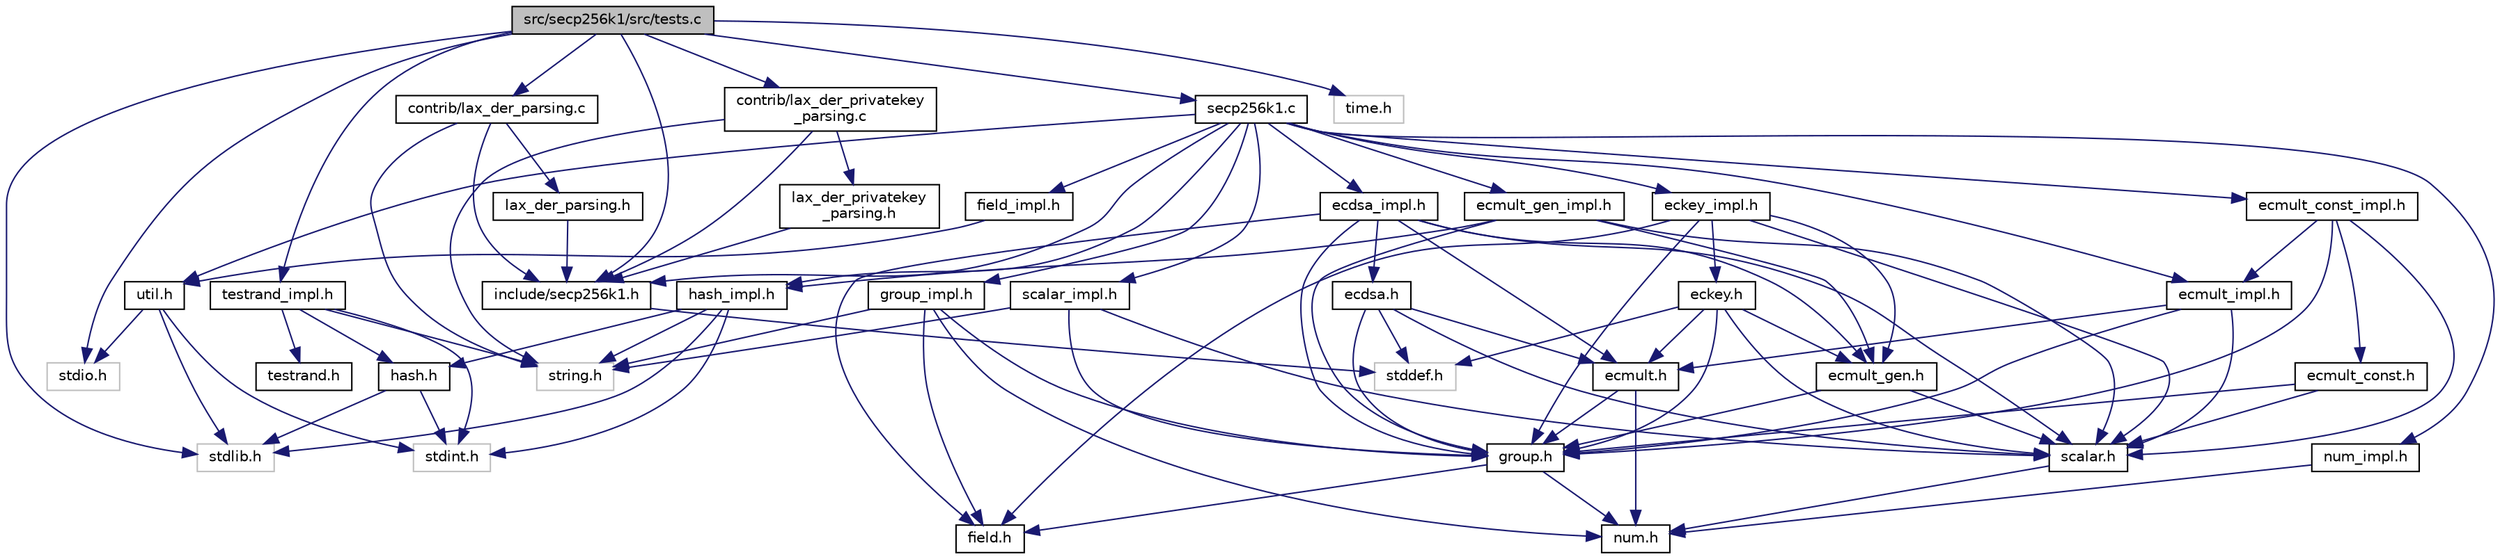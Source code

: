 digraph "src/secp256k1/src/tests.c"
{
  edge [fontname="Helvetica",fontsize="10",labelfontname="Helvetica",labelfontsize="10"];
  node [fontname="Helvetica",fontsize="10",shape=record];
  Node0 [label="src/secp256k1/src/tests.c",height=0.2,width=0.4,color="black", fillcolor="grey75", style="filled", fontcolor="black"];
  Node0 -> Node1 [color="midnightblue",fontsize="10",style="solid",fontname="Helvetica"];
  Node1 [label="stdio.h",height=0.2,width=0.4,color="grey75", fillcolor="white", style="filled"];
  Node0 -> Node2 [color="midnightblue",fontsize="10",style="solid",fontname="Helvetica"];
  Node2 [label="stdlib.h",height=0.2,width=0.4,color="grey75", fillcolor="white", style="filled"];
  Node0 -> Node3 [color="midnightblue",fontsize="10",style="solid",fontname="Helvetica"];
  Node3 [label="time.h",height=0.2,width=0.4,color="grey75", fillcolor="white", style="filled"];
  Node0 -> Node4 [color="midnightblue",fontsize="10",style="solid",fontname="Helvetica"];
  Node4 [label="secp256k1.c",height=0.2,width=0.4,color="black", fillcolor="white", style="filled",URL="$secp256k1_8c.html"];
  Node4 -> Node5 [color="midnightblue",fontsize="10",style="solid",fontname="Helvetica"];
  Node5 [label="include/secp256k1.h",height=0.2,width=0.4,color="black", fillcolor="white", style="filled",URL="$secp256k1_8h.html"];
  Node5 -> Node6 [color="midnightblue",fontsize="10",style="solid",fontname="Helvetica"];
  Node6 [label="stddef.h",height=0.2,width=0.4,color="grey75", fillcolor="white", style="filled"];
  Node4 -> Node7 [color="midnightblue",fontsize="10",style="solid",fontname="Helvetica"];
  Node7 [label="util.h",height=0.2,width=0.4,color="black", fillcolor="white", style="filled",URL="$secp256k1_2src_2util_8h.html"];
  Node7 -> Node2 [color="midnightblue",fontsize="10",style="solid",fontname="Helvetica"];
  Node7 -> Node8 [color="midnightblue",fontsize="10",style="solid",fontname="Helvetica"];
  Node8 [label="stdint.h",height=0.2,width=0.4,color="grey75", fillcolor="white", style="filled"];
  Node7 -> Node1 [color="midnightblue",fontsize="10",style="solid",fontname="Helvetica"];
  Node4 -> Node9 [color="midnightblue",fontsize="10",style="solid",fontname="Helvetica"];
  Node9 [label="num_impl.h",height=0.2,width=0.4,color="black", fillcolor="white", style="filled",URL="$num__impl_8h.html"];
  Node9 -> Node10 [color="midnightblue",fontsize="10",style="solid",fontname="Helvetica"];
  Node10 [label="num.h",height=0.2,width=0.4,color="black", fillcolor="white", style="filled",URL="$num_8h.html"];
  Node4 -> Node11 [color="midnightblue",fontsize="10",style="solid",fontname="Helvetica"];
  Node11 [label="field_impl.h",height=0.2,width=0.4,color="black", fillcolor="white", style="filled",URL="$field__impl_8h.html"];
  Node11 -> Node7 [color="midnightblue",fontsize="10",style="solid",fontname="Helvetica"];
  Node4 -> Node12 [color="midnightblue",fontsize="10",style="solid",fontname="Helvetica"];
  Node12 [label="scalar_impl.h",height=0.2,width=0.4,color="black", fillcolor="white", style="filled",URL="$scalar__impl_8h.html"];
  Node12 -> Node13 [color="midnightblue",fontsize="10",style="solid",fontname="Helvetica"];
  Node13 [label="string.h",height=0.2,width=0.4,color="grey75", fillcolor="white", style="filled"];
  Node12 -> Node14 [color="midnightblue",fontsize="10",style="solid",fontname="Helvetica"];
  Node14 [label="group.h",height=0.2,width=0.4,color="black", fillcolor="white", style="filled",URL="$group_8h.html"];
  Node14 -> Node10 [color="midnightblue",fontsize="10",style="solid",fontname="Helvetica"];
  Node14 -> Node15 [color="midnightblue",fontsize="10",style="solid",fontname="Helvetica"];
  Node15 [label="field.h",height=0.2,width=0.4,color="black", fillcolor="white", style="filled",URL="$field_8h.html"];
  Node12 -> Node16 [color="midnightblue",fontsize="10",style="solid",fontname="Helvetica"];
  Node16 [label="scalar.h",height=0.2,width=0.4,color="black", fillcolor="white", style="filled",URL="$scalar_8h.html"];
  Node16 -> Node10 [color="midnightblue",fontsize="10",style="solid",fontname="Helvetica"];
  Node4 -> Node17 [color="midnightblue",fontsize="10",style="solid",fontname="Helvetica"];
  Node17 [label="group_impl.h",height=0.2,width=0.4,color="black", fillcolor="white", style="filled",URL="$group__impl_8h.html"];
  Node17 -> Node13 [color="midnightblue",fontsize="10",style="solid",fontname="Helvetica"];
  Node17 -> Node10 [color="midnightblue",fontsize="10",style="solid",fontname="Helvetica"];
  Node17 -> Node15 [color="midnightblue",fontsize="10",style="solid",fontname="Helvetica"];
  Node17 -> Node14 [color="midnightblue",fontsize="10",style="solid",fontname="Helvetica"];
  Node4 -> Node18 [color="midnightblue",fontsize="10",style="solid",fontname="Helvetica"];
  Node18 [label="ecmult_impl.h",height=0.2,width=0.4,color="black", fillcolor="white", style="filled",URL="$ecmult__impl_8h.html"];
  Node18 -> Node14 [color="midnightblue",fontsize="10",style="solid",fontname="Helvetica"];
  Node18 -> Node16 [color="midnightblue",fontsize="10",style="solid",fontname="Helvetica"];
  Node18 -> Node19 [color="midnightblue",fontsize="10",style="solid",fontname="Helvetica"];
  Node19 [label="ecmult.h",height=0.2,width=0.4,color="black", fillcolor="white", style="filled",URL="$ecmult_8h.html"];
  Node19 -> Node10 [color="midnightblue",fontsize="10",style="solid",fontname="Helvetica"];
  Node19 -> Node14 [color="midnightblue",fontsize="10",style="solid",fontname="Helvetica"];
  Node4 -> Node20 [color="midnightblue",fontsize="10",style="solid",fontname="Helvetica"];
  Node20 [label="ecmult_const_impl.h",height=0.2,width=0.4,color="black", fillcolor="white", style="filled",URL="$ecmult__const__impl_8h.html"];
  Node20 -> Node16 [color="midnightblue",fontsize="10",style="solid",fontname="Helvetica"];
  Node20 -> Node14 [color="midnightblue",fontsize="10",style="solid",fontname="Helvetica"];
  Node20 -> Node21 [color="midnightblue",fontsize="10",style="solid",fontname="Helvetica"];
  Node21 [label="ecmult_const.h",height=0.2,width=0.4,color="black", fillcolor="white", style="filled",URL="$ecmult__const_8h.html"];
  Node21 -> Node16 [color="midnightblue",fontsize="10",style="solid",fontname="Helvetica"];
  Node21 -> Node14 [color="midnightblue",fontsize="10",style="solid",fontname="Helvetica"];
  Node20 -> Node18 [color="midnightblue",fontsize="10",style="solid",fontname="Helvetica"];
  Node4 -> Node22 [color="midnightblue",fontsize="10",style="solid",fontname="Helvetica"];
  Node22 [label="ecmult_gen_impl.h",height=0.2,width=0.4,color="black", fillcolor="white", style="filled",URL="$ecmult__gen__impl_8h.html"];
  Node22 -> Node16 [color="midnightblue",fontsize="10",style="solid",fontname="Helvetica"];
  Node22 -> Node14 [color="midnightblue",fontsize="10",style="solid",fontname="Helvetica"];
  Node22 -> Node23 [color="midnightblue",fontsize="10",style="solid",fontname="Helvetica"];
  Node23 [label="ecmult_gen.h",height=0.2,width=0.4,color="black", fillcolor="white", style="filled",URL="$ecmult__gen_8h.html"];
  Node23 -> Node16 [color="midnightblue",fontsize="10",style="solid",fontname="Helvetica"];
  Node23 -> Node14 [color="midnightblue",fontsize="10",style="solid",fontname="Helvetica"];
  Node22 -> Node24 [color="midnightblue",fontsize="10",style="solid",fontname="Helvetica"];
  Node24 [label="hash_impl.h",height=0.2,width=0.4,color="black", fillcolor="white", style="filled",URL="$hash__impl_8h.html"];
  Node24 -> Node25 [color="midnightblue",fontsize="10",style="solid",fontname="Helvetica"];
  Node25 [label="hash.h",height=0.2,width=0.4,color="black", fillcolor="white", style="filled",URL="$secp256k1_2src_2hash_8h.html"];
  Node25 -> Node2 [color="midnightblue",fontsize="10",style="solid",fontname="Helvetica"];
  Node25 -> Node8 [color="midnightblue",fontsize="10",style="solid",fontname="Helvetica"];
  Node24 -> Node2 [color="midnightblue",fontsize="10",style="solid",fontname="Helvetica"];
  Node24 -> Node8 [color="midnightblue",fontsize="10",style="solid",fontname="Helvetica"];
  Node24 -> Node13 [color="midnightblue",fontsize="10",style="solid",fontname="Helvetica"];
  Node4 -> Node26 [color="midnightblue",fontsize="10",style="solid",fontname="Helvetica"];
  Node26 [label="ecdsa_impl.h",height=0.2,width=0.4,color="black", fillcolor="white", style="filled",URL="$ecdsa__impl_8h.html"];
  Node26 -> Node16 [color="midnightblue",fontsize="10",style="solid",fontname="Helvetica"];
  Node26 -> Node15 [color="midnightblue",fontsize="10",style="solid",fontname="Helvetica"];
  Node26 -> Node14 [color="midnightblue",fontsize="10",style="solid",fontname="Helvetica"];
  Node26 -> Node19 [color="midnightblue",fontsize="10",style="solid",fontname="Helvetica"];
  Node26 -> Node23 [color="midnightblue",fontsize="10",style="solid",fontname="Helvetica"];
  Node26 -> Node27 [color="midnightblue",fontsize="10",style="solid",fontname="Helvetica"];
  Node27 [label="ecdsa.h",height=0.2,width=0.4,color="black", fillcolor="white", style="filled",URL="$ecdsa_8h.html"];
  Node27 -> Node6 [color="midnightblue",fontsize="10",style="solid",fontname="Helvetica"];
  Node27 -> Node16 [color="midnightblue",fontsize="10",style="solid",fontname="Helvetica"];
  Node27 -> Node14 [color="midnightblue",fontsize="10",style="solid",fontname="Helvetica"];
  Node27 -> Node19 [color="midnightblue",fontsize="10",style="solid",fontname="Helvetica"];
  Node4 -> Node28 [color="midnightblue",fontsize="10",style="solid",fontname="Helvetica"];
  Node28 [label="eckey_impl.h",height=0.2,width=0.4,color="black", fillcolor="white", style="filled",URL="$eckey__impl_8h.html"];
  Node28 -> Node29 [color="midnightblue",fontsize="10",style="solid",fontname="Helvetica"];
  Node29 [label="eckey.h",height=0.2,width=0.4,color="black", fillcolor="white", style="filled",URL="$eckey_8h.html"];
  Node29 -> Node6 [color="midnightblue",fontsize="10",style="solid",fontname="Helvetica"];
  Node29 -> Node14 [color="midnightblue",fontsize="10",style="solid",fontname="Helvetica"];
  Node29 -> Node16 [color="midnightblue",fontsize="10",style="solid",fontname="Helvetica"];
  Node29 -> Node19 [color="midnightblue",fontsize="10",style="solid",fontname="Helvetica"];
  Node29 -> Node23 [color="midnightblue",fontsize="10",style="solid",fontname="Helvetica"];
  Node28 -> Node16 [color="midnightblue",fontsize="10",style="solid",fontname="Helvetica"];
  Node28 -> Node15 [color="midnightblue",fontsize="10",style="solid",fontname="Helvetica"];
  Node28 -> Node14 [color="midnightblue",fontsize="10",style="solid",fontname="Helvetica"];
  Node28 -> Node23 [color="midnightblue",fontsize="10",style="solid",fontname="Helvetica"];
  Node4 -> Node24 [color="midnightblue",fontsize="10",style="solid",fontname="Helvetica"];
  Node0 -> Node5 [color="midnightblue",fontsize="10",style="solid",fontname="Helvetica"];
  Node0 -> Node30 [color="midnightblue",fontsize="10",style="solid",fontname="Helvetica"];
  Node30 [label="testrand_impl.h",height=0.2,width=0.4,color="black", fillcolor="white", style="filled",URL="$testrand__impl_8h.html"];
  Node30 -> Node8 [color="midnightblue",fontsize="10",style="solid",fontname="Helvetica"];
  Node30 -> Node13 [color="midnightblue",fontsize="10",style="solid",fontname="Helvetica"];
  Node30 -> Node31 [color="midnightblue",fontsize="10",style="solid",fontname="Helvetica"];
  Node31 [label="testrand.h",height=0.2,width=0.4,color="black", fillcolor="white", style="filled",URL="$testrand_8h.html"];
  Node30 -> Node25 [color="midnightblue",fontsize="10",style="solid",fontname="Helvetica"];
  Node0 -> Node32 [color="midnightblue",fontsize="10",style="solid",fontname="Helvetica"];
  Node32 [label="contrib/lax_der_parsing.c",height=0.2,width=0.4,color="black", fillcolor="white", style="filled",URL="$lax__der__parsing_8c.html"];
  Node32 -> Node13 [color="midnightblue",fontsize="10",style="solid",fontname="Helvetica"];
  Node32 -> Node5 [color="midnightblue",fontsize="10",style="solid",fontname="Helvetica"];
  Node32 -> Node33 [color="midnightblue",fontsize="10",style="solid",fontname="Helvetica"];
  Node33 [label="lax_der_parsing.h",height=0.2,width=0.4,color="black", fillcolor="white", style="filled",URL="$lax__der__parsing_8h.html"];
  Node33 -> Node5 [color="midnightblue",fontsize="10",style="solid",fontname="Helvetica"];
  Node0 -> Node34 [color="midnightblue",fontsize="10",style="solid",fontname="Helvetica"];
  Node34 [label="contrib/lax_der_privatekey\l_parsing.c",height=0.2,width=0.4,color="black", fillcolor="white", style="filled",URL="$lax__der__privatekey__parsing_8c.html"];
  Node34 -> Node13 [color="midnightblue",fontsize="10",style="solid",fontname="Helvetica"];
  Node34 -> Node5 [color="midnightblue",fontsize="10",style="solid",fontname="Helvetica"];
  Node34 -> Node35 [color="midnightblue",fontsize="10",style="solid",fontname="Helvetica"];
  Node35 [label="lax_der_privatekey\l_parsing.h",height=0.2,width=0.4,color="black", fillcolor="white", style="filled",URL="$lax__der__privatekey__parsing_8h.html"];
  Node35 -> Node5 [color="midnightblue",fontsize="10",style="solid",fontname="Helvetica"];
}
